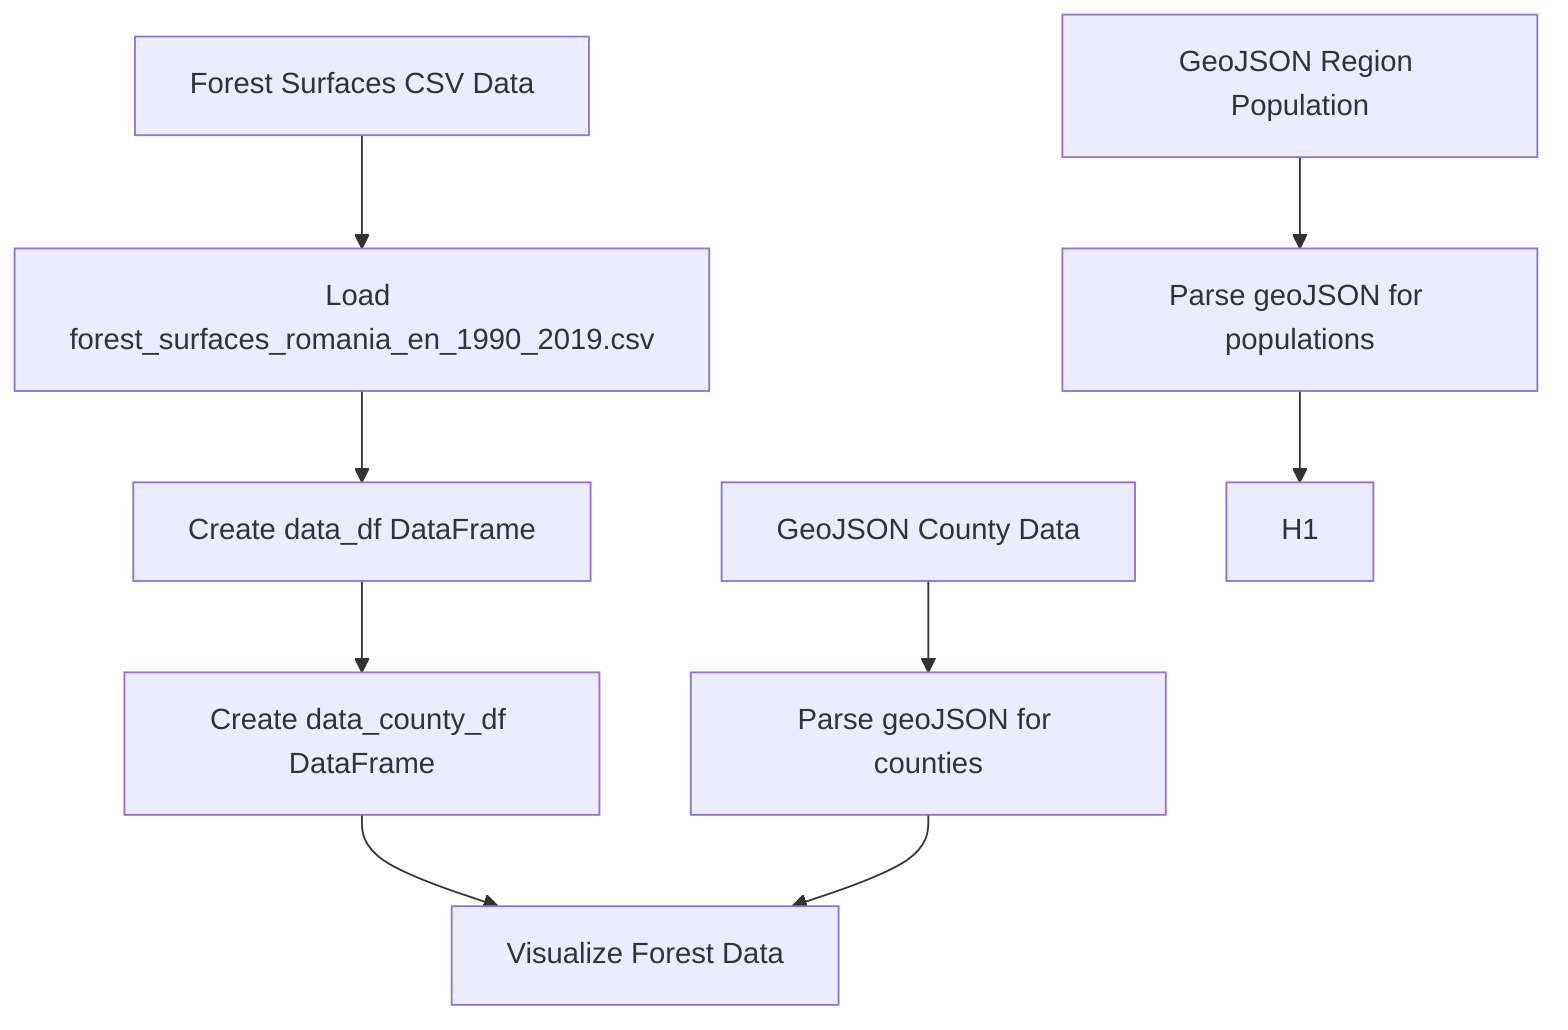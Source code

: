 flowchart TD
    %% Data Source Nodes
    A1["Forest Surfaces CSV Data"]    --> B1
    A2["GeoJSON County Data"]         --> E1
    A3["GeoJSON Region Population"]   --> G1
    
    %% Data Processing Nodes
    B1["Load forest_surfaces_romania_en_1990_2019.csv"] --> C1
    C1["Create data_df DataFrame"]    --> D1["Filter for specific counties"]
    D1["Create data_county_df DataFrame"] --> F1["Visualizations"]
    
    E1["Parse geoJSON for counties"]  --> F1
    
    G1["Parse geoJSON for populations"] --> H1
    
    %% Comment Nodes
    F1["Visualize Forest Data"]